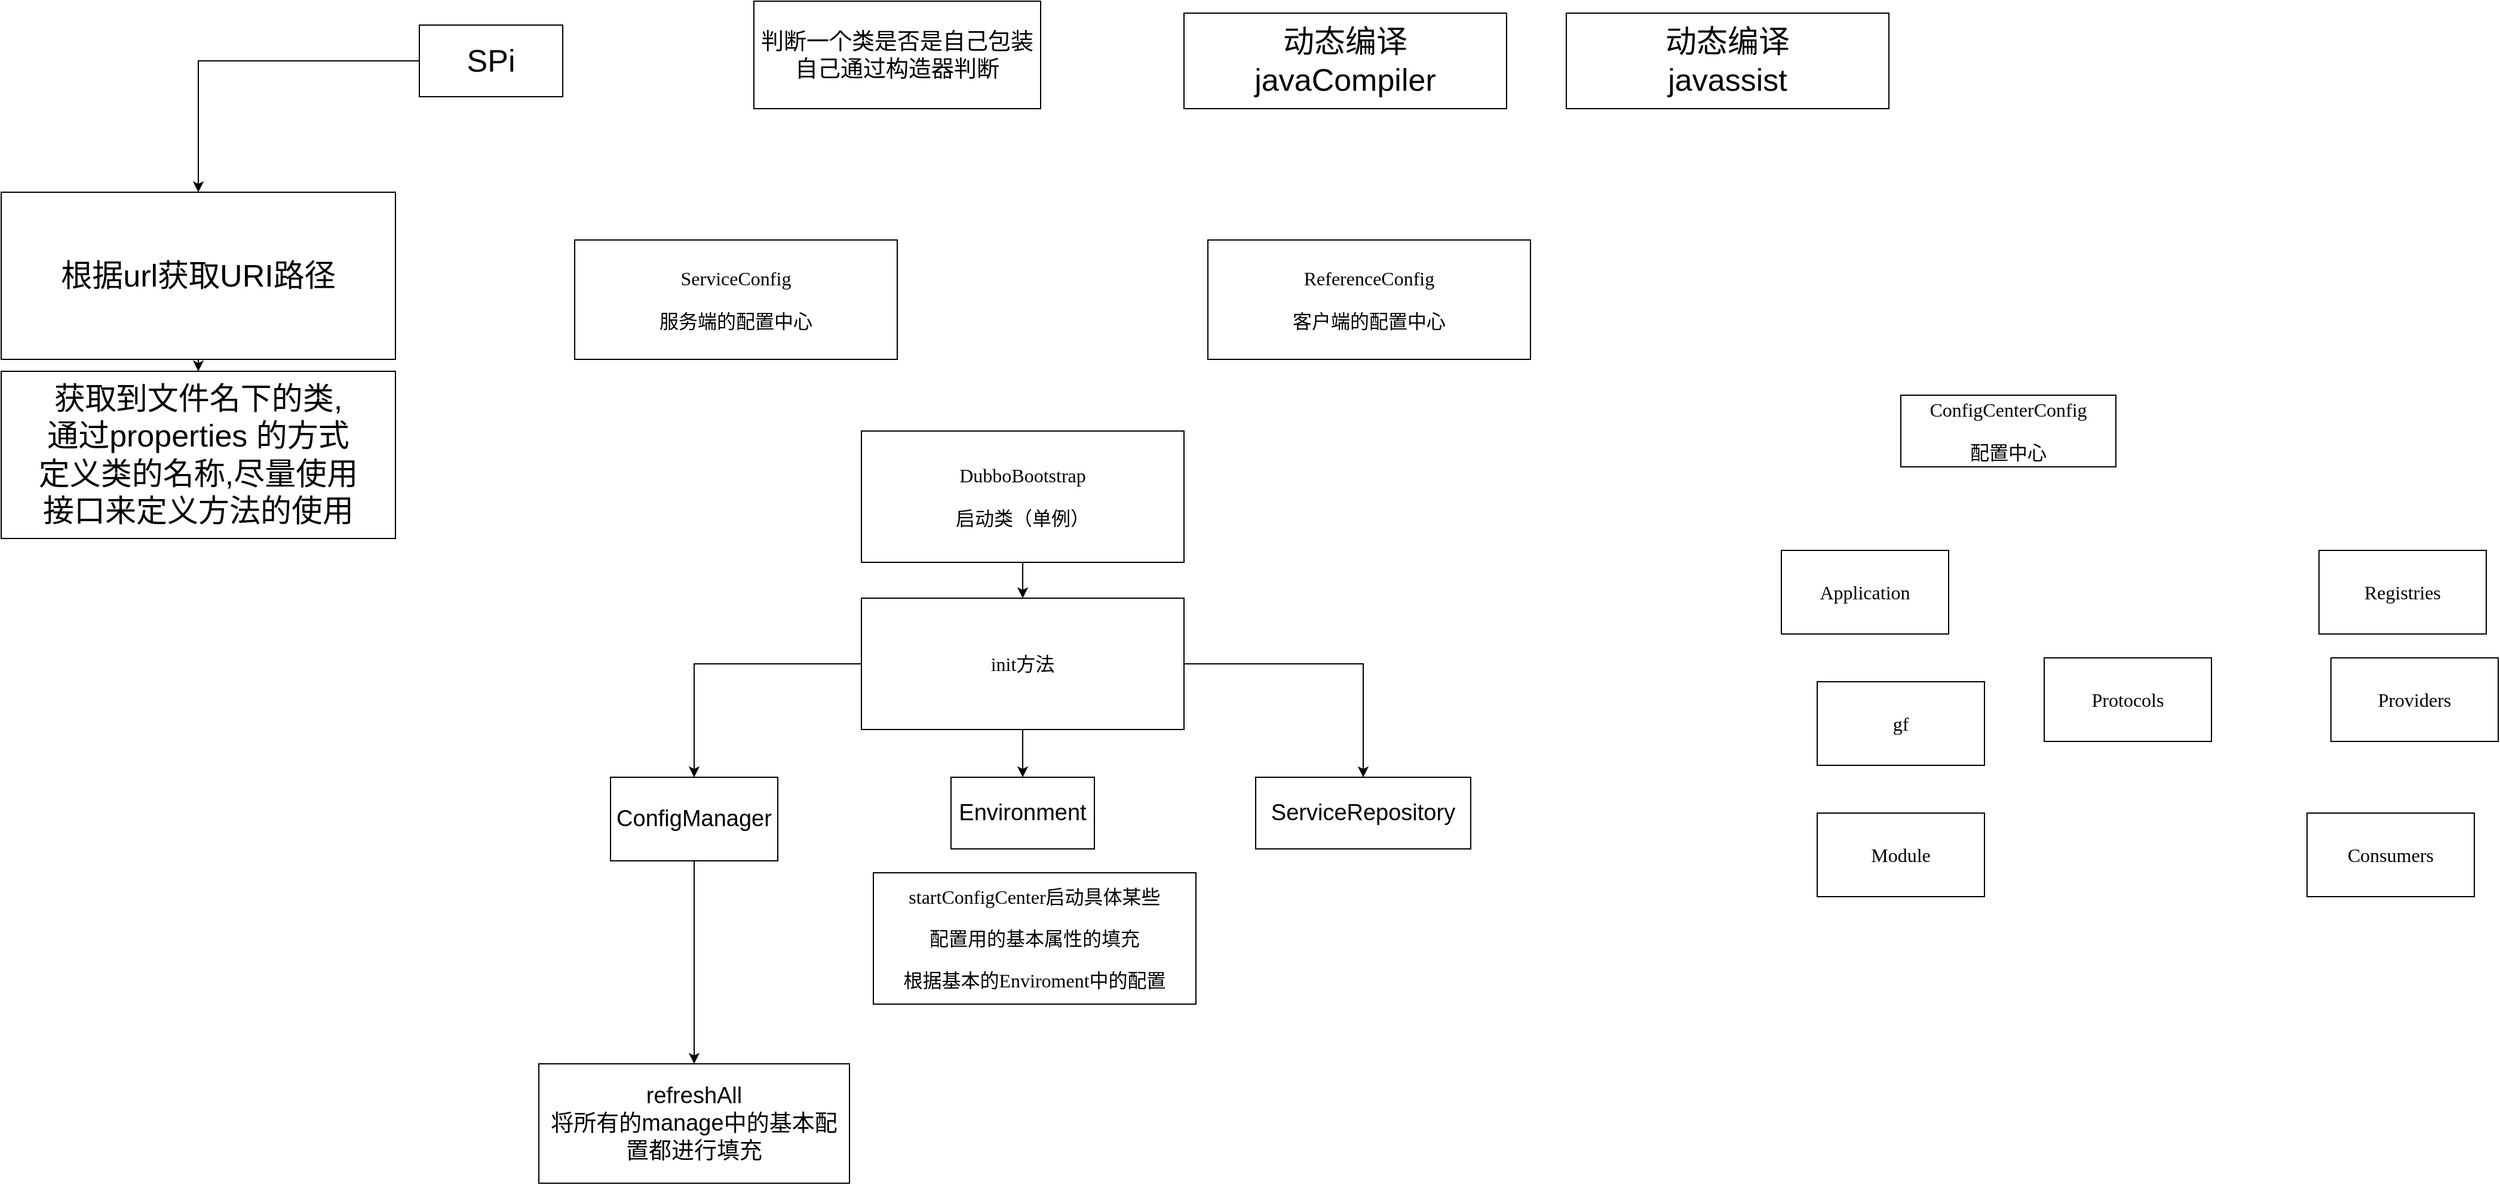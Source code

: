<mxfile version="13.3.5" type="github">
  <diagram id="E-PsfTqyKA0qvFASXpcd" name="第 1 页">
    <mxGraphModel dx="5331" dy="5880" grid="1" gridSize="10" guides="1" tooltips="1" connect="1" arrows="1" fold="1" page="1" pageScale="1" pageWidth="3300" pageHeight="4681" math="0" shadow="0">
      <root>
        <mxCell id="0" />
        <mxCell id="1" parent="0" />
        <mxCell id="CcnFUKyNW-bvwAYM3Ugy-3" style="edgeStyle=orthogonalEdgeStyle;rounded=0;orthogonalLoop=1;jettySize=auto;html=1;fontSize=26;" edge="1" parent="1" source="CcnFUKyNW-bvwAYM3Ugy-1" target="CcnFUKyNW-bvwAYM3Ugy-2">
          <mxGeometry relative="1" as="geometry" />
        </mxCell>
        <mxCell id="CcnFUKyNW-bvwAYM3Ugy-1" value="&lt;font style=&quot;font-size: 26px&quot;&gt;SPi&lt;/font&gt;" style="rounded=0;whiteSpace=wrap;html=1;fontSize=26;" vertex="1" parent="1">
          <mxGeometry x="300" y="-10" width="120" height="60" as="geometry" />
        </mxCell>
        <mxCell id="CcnFUKyNW-bvwAYM3Ugy-6" value="" style="edgeStyle=orthogonalEdgeStyle;rounded=0;orthogonalLoop=1;jettySize=auto;html=1;fontSize=26;" edge="1" parent="1" source="CcnFUKyNW-bvwAYM3Ugy-2" target="CcnFUKyNW-bvwAYM3Ugy-5">
          <mxGeometry relative="1" as="geometry" />
        </mxCell>
        <mxCell id="CcnFUKyNW-bvwAYM3Ugy-2" value="根据url获取URI路径" style="rounded=0;whiteSpace=wrap;html=1;fontSize=26;" vertex="1" parent="1">
          <mxGeometry x="-50" y="130" width="330" height="140" as="geometry" />
        </mxCell>
        <mxCell id="CcnFUKyNW-bvwAYM3Ugy-5" value="获取到文件名下的类,&lt;br&gt;通过properties 的方式&lt;br&gt;定义类的名称,尽量使用&lt;br&gt;接口来定义方法的使用" style="rounded=0;whiteSpace=wrap;html=1;fontSize=26;" vertex="1" parent="1">
          <mxGeometry x="-50" y="280" width="330" height="140" as="geometry" />
        </mxCell>
        <mxCell id="CcnFUKyNW-bvwAYM3Ugy-7" value="判断一个类是否是自己包装自己通过构造器判断" style="rounded=0;whiteSpace=wrap;html=1;fontSize=19;" vertex="1" parent="1">
          <mxGeometry x="580" y="-30" width="240" height="90" as="geometry" />
        </mxCell>
        <mxCell id="CcnFUKyNW-bvwAYM3Ugy-8" value="动态编译&lt;br&gt;javaCompiler" style="rounded=0;whiteSpace=wrap;html=1;fontSize=26;" vertex="1" parent="1">
          <mxGeometry x="940" y="-20" width="270" height="80" as="geometry" />
        </mxCell>
        <mxCell id="CcnFUKyNW-bvwAYM3Ugy-9" value="动态编译&lt;br&gt;javassist" style="rounded=0;whiteSpace=wrap;html=1;fontSize=26;" vertex="1" parent="1">
          <mxGeometry x="1260" y="-20" width="270" height="80" as="geometry" />
        </mxCell>
        <mxCell id="CcnFUKyNW-bvwAYM3Ugy-10" value="&lt;pre style=&quot;background-color: rgb(255 , 255 , 255) ; font-family: &amp;#34;consolas&amp;#34; ; font-size: 12pt&quot;&gt;ServiceConfig&lt;/pre&gt;&lt;pre style=&quot;background-color: rgb(255 , 255 , 255) ; font-family: &amp;#34;consolas&amp;#34; ; font-size: 12pt&quot;&gt;服务端的配置中心&lt;/pre&gt;" style="rounded=0;whiteSpace=wrap;html=1;fontSize=19;" vertex="1" parent="1">
          <mxGeometry x="430" y="170" width="270" height="100" as="geometry" />
        </mxCell>
        <mxCell id="CcnFUKyNW-bvwAYM3Ugy-11" value="&lt;pre style=&quot;background-color: rgb(255 , 255 , 255) ; font-family: &amp;#34;consolas&amp;#34; ; font-size: 12pt&quot;&gt;ReferenceConfig&lt;/pre&gt;&lt;pre style=&quot;background-color: rgb(255 , 255 , 255) ; font-family: &amp;#34;consolas&amp;#34; ; font-size: 12pt&quot;&gt;客户端的配置中心&lt;/pre&gt;" style="rounded=0;whiteSpace=wrap;html=1;fontSize=19;" vertex="1" parent="1">
          <mxGeometry x="960" y="170" width="270" height="100" as="geometry" />
        </mxCell>
        <mxCell id="CcnFUKyNW-bvwAYM3Ugy-15" value="" style="edgeStyle=orthogonalEdgeStyle;rounded=0;orthogonalLoop=1;jettySize=auto;html=1;fontSize=19;" edge="1" parent="1" source="CcnFUKyNW-bvwAYM3Ugy-12" target="CcnFUKyNW-bvwAYM3Ugy-14">
          <mxGeometry relative="1" as="geometry" />
        </mxCell>
        <mxCell id="CcnFUKyNW-bvwAYM3Ugy-12" value="&lt;pre style=&quot;background-color: rgb(255 , 255 , 255) ; font-family: &amp;#34;consolas&amp;#34; ; font-size: 12pt&quot;&gt;DubboBootstrap&lt;/pre&gt;&lt;pre style=&quot;background-color: rgb(255 , 255 , 255) ; font-family: &amp;#34;consolas&amp;#34; ; font-size: 12pt&quot;&gt;启动类（单例）&lt;/pre&gt;" style="rounded=0;whiteSpace=wrap;html=1;fontSize=19;" vertex="1" parent="1">
          <mxGeometry x="670" y="330" width="270" height="110" as="geometry" />
        </mxCell>
        <mxCell id="CcnFUKyNW-bvwAYM3Ugy-20" style="edgeStyle=orthogonalEdgeStyle;rounded=0;orthogonalLoop=1;jettySize=auto;html=1;entryX=0.5;entryY=0;entryDx=0;entryDy=0;fontSize=19;" edge="1" parent="1" source="CcnFUKyNW-bvwAYM3Ugy-14" target="CcnFUKyNW-bvwAYM3Ugy-23">
          <mxGeometry relative="1" as="geometry">
            <mxPoint x="520" y="630" as="targetPoint" />
          </mxGeometry>
        </mxCell>
        <mxCell id="CcnFUKyNW-bvwAYM3Ugy-21" style="edgeStyle=orthogonalEdgeStyle;rounded=0;orthogonalLoop=1;jettySize=auto;html=1;fontSize=19;" edge="1" parent="1" source="CcnFUKyNW-bvwAYM3Ugy-14" target="CcnFUKyNW-bvwAYM3Ugy-18">
          <mxGeometry relative="1" as="geometry" />
        </mxCell>
        <mxCell id="CcnFUKyNW-bvwAYM3Ugy-22" style="edgeStyle=orthogonalEdgeStyle;rounded=0;orthogonalLoop=1;jettySize=auto;html=1;entryX=0.5;entryY=0;entryDx=0;entryDy=0;fontSize=19;" edge="1" parent="1" source="CcnFUKyNW-bvwAYM3Ugy-14" target="CcnFUKyNW-bvwAYM3Ugy-17">
          <mxGeometry relative="1" as="geometry" />
        </mxCell>
        <mxCell id="CcnFUKyNW-bvwAYM3Ugy-14" value="&lt;pre style=&quot;background-color: rgb(255 , 255 , 255) ; font-family: &amp;#34;consolas&amp;#34; ; font-size: 12pt&quot;&gt;init方法&lt;/pre&gt;" style="rounded=0;whiteSpace=wrap;html=1;fontSize=19;" vertex="1" parent="1">
          <mxGeometry x="670" y="470" width="270" height="110" as="geometry" />
        </mxCell>
        <mxCell id="CcnFUKyNW-bvwAYM3Ugy-17" value="ServiceRepository" style="rounded=0;whiteSpace=wrap;html=1;fontSize=19;" vertex="1" parent="1">
          <mxGeometry x="1000" y="620" width="180" height="60" as="geometry" />
        </mxCell>
        <mxCell id="CcnFUKyNW-bvwAYM3Ugy-18" value="Environment" style="rounded=0;whiteSpace=wrap;html=1;fontSize=19;" vertex="1" parent="1">
          <mxGeometry x="745" y="620" width="120" height="60" as="geometry" />
        </mxCell>
        <mxCell id="CcnFUKyNW-bvwAYM3Ugy-31" value="" style="edgeStyle=orthogonalEdgeStyle;rounded=0;orthogonalLoop=1;jettySize=auto;html=1;fontSize=19;" edge="1" parent="1" source="CcnFUKyNW-bvwAYM3Ugy-23" target="CcnFUKyNW-bvwAYM3Ugy-30">
          <mxGeometry relative="1" as="geometry" />
        </mxCell>
        <mxCell id="CcnFUKyNW-bvwAYM3Ugy-23" value="ConfigManager" style="rounded=0;whiteSpace=wrap;html=1;fontSize=19;" vertex="1" parent="1">
          <mxGeometry x="460" y="620" width="140" height="70" as="geometry" />
        </mxCell>
        <mxCell id="CcnFUKyNW-bvwAYM3Ugy-30" value="refreshAll&lt;br&gt;将所有的manage中的基本配置都进行填充" style="rounded=0;whiteSpace=wrap;html=1;fontSize=19;" vertex="1" parent="1">
          <mxGeometry x="400" y="860" width="260" height="100" as="geometry" />
        </mxCell>
        <mxCell id="CcnFUKyNW-bvwAYM3Ugy-26" value="&lt;pre style=&quot;background-color: rgb(255 , 255 , 255) ; font-family: &amp;#34;consolas&amp;#34; ; font-size: 12pt&quot;&gt;ConfigCenterConfig&lt;/pre&gt;&lt;pre style=&quot;background-color: rgb(255 , 255 , 255) ; font-family: &amp;#34;consolas&amp;#34; ; font-size: 12pt&quot;&gt;配置中心&lt;/pre&gt;" style="rounded=0;whiteSpace=wrap;html=1;fontSize=19;" vertex="1" parent="1">
          <mxGeometry x="1540" y="300" width="180" height="60" as="geometry" />
        </mxCell>
        <mxCell id="CcnFUKyNW-bvwAYM3Ugy-28" value="&lt;pre style=&quot;background-color: rgb(255 , 255 , 255) ; font-family: &amp;#34;consolas&amp;#34; ; font-size: 12pt&quot;&gt;&lt;span style=&quot;font-family: &amp;#34;consolas&amp;#34; ; font-size: 12pt&quot;&gt;startConfigCenter启动具体某些&lt;/span&gt;&lt;/pre&gt;&lt;pre style=&quot;background-color: rgb(255 , 255 , 255) ; font-family: &amp;#34;consolas&amp;#34; ; font-size: 12pt&quot;&gt;&lt;span style=&quot;font-family: &amp;#34;consolas&amp;#34; ; font-size: 12pt&quot;&gt;配置用的基本属性的填充&lt;/span&gt;&lt;/pre&gt;&lt;pre style=&quot;background-color: rgb(255 , 255 , 255) ; font-family: &amp;#34;consolas&amp;#34; ; font-size: 12pt&quot;&gt;&lt;span style=&quot;font-family: &amp;#34;consolas&amp;#34; ; font-size: 12pt&quot;&gt;根据基本的Enviroment中的配置&lt;/span&gt;&lt;/pre&gt;" style="rounded=0;whiteSpace=wrap;html=1;fontSize=19;" vertex="1" parent="1">
          <mxGeometry x="680" y="700" width="270" height="110" as="geometry" />
        </mxCell>
        <mxCell id="CcnFUKyNW-bvwAYM3Ugy-32" value="&lt;pre style=&quot;background-color: rgb(255 , 255 , 255) ; font-family: &amp;#34;consolas&amp;#34; ; font-size: 12pt&quot;&gt;gf&lt;/pre&gt;" style="rounded=0;whiteSpace=wrap;html=1;fontSize=19;" vertex="1" parent="1">
          <mxGeometry x="1470" y="540" width="140" height="70" as="geometry" />
        </mxCell>
        <mxCell id="CcnFUKyNW-bvwAYM3Ugy-33" value="&lt;pre style=&quot;background-color: rgb(255 , 255 , 255) ; font-family: &amp;#34;consolas&amp;#34; ; font-size: 12pt&quot;&gt;Application&lt;/pre&gt;" style="rounded=0;whiteSpace=wrap;html=1;fontSize=19;" vertex="1" parent="1">
          <mxGeometry x="1440" y="430" width="140" height="70" as="geometry" />
        </mxCell>
        <mxCell id="CcnFUKyNW-bvwAYM3Ugy-34" value="&lt;pre style=&quot;background-color: rgb(255 , 255 , 255) ; font-family: &amp;#34;consolas&amp;#34; ; font-size: 12pt&quot;&gt;Protocols&lt;/pre&gt;" style="rounded=0;whiteSpace=wrap;html=1;fontSize=19;" vertex="1" parent="1">
          <mxGeometry x="1660" y="520" width="140" height="70" as="geometry" />
        </mxCell>
        <mxCell id="CcnFUKyNW-bvwAYM3Ugy-35" value="&lt;pre style=&quot;background-color: rgb(255 , 255 , 255) ; font-family: &amp;#34;consolas&amp;#34; ; font-size: 12pt&quot;&gt;Module&lt;/pre&gt;" style="rounded=0;whiteSpace=wrap;html=1;fontSize=19;" vertex="1" parent="1">
          <mxGeometry x="1470" y="650" width="140" height="70" as="geometry" />
        </mxCell>
        <mxCell id="CcnFUKyNW-bvwAYM3Ugy-36" value="&lt;pre style=&quot;background-color: rgb(255 , 255 , 255) ; font-family: &amp;#34;consolas&amp;#34; ; font-size: 12pt&quot;&gt;Consumers&lt;/pre&gt;" style="rounded=0;whiteSpace=wrap;html=1;fontSize=19;" vertex="1" parent="1">
          <mxGeometry x="1880" y="650" width="140" height="70" as="geometry" />
        </mxCell>
        <mxCell id="CcnFUKyNW-bvwAYM3Ugy-37" value="&lt;pre style=&quot;background-color: rgb(255 , 255 , 255) ; font-family: &amp;#34;consolas&amp;#34; ; font-size: 12pt&quot;&gt;Providers&lt;/pre&gt;" style="rounded=0;whiteSpace=wrap;html=1;fontSize=19;" vertex="1" parent="1">
          <mxGeometry x="1900" y="520" width="140" height="70" as="geometry" />
        </mxCell>
        <mxCell id="CcnFUKyNW-bvwAYM3Ugy-38" value="&lt;pre style=&quot;background-color: rgb(255 , 255 , 255) ; font-family: &amp;#34;consolas&amp;#34; ; font-size: 12pt&quot;&gt;Registries&lt;/pre&gt;" style="rounded=0;whiteSpace=wrap;html=1;fontSize=19;" vertex="1" parent="1">
          <mxGeometry x="1890" y="430" width="140" height="70" as="geometry" />
        </mxCell>
      </root>
    </mxGraphModel>
  </diagram>
</mxfile>
